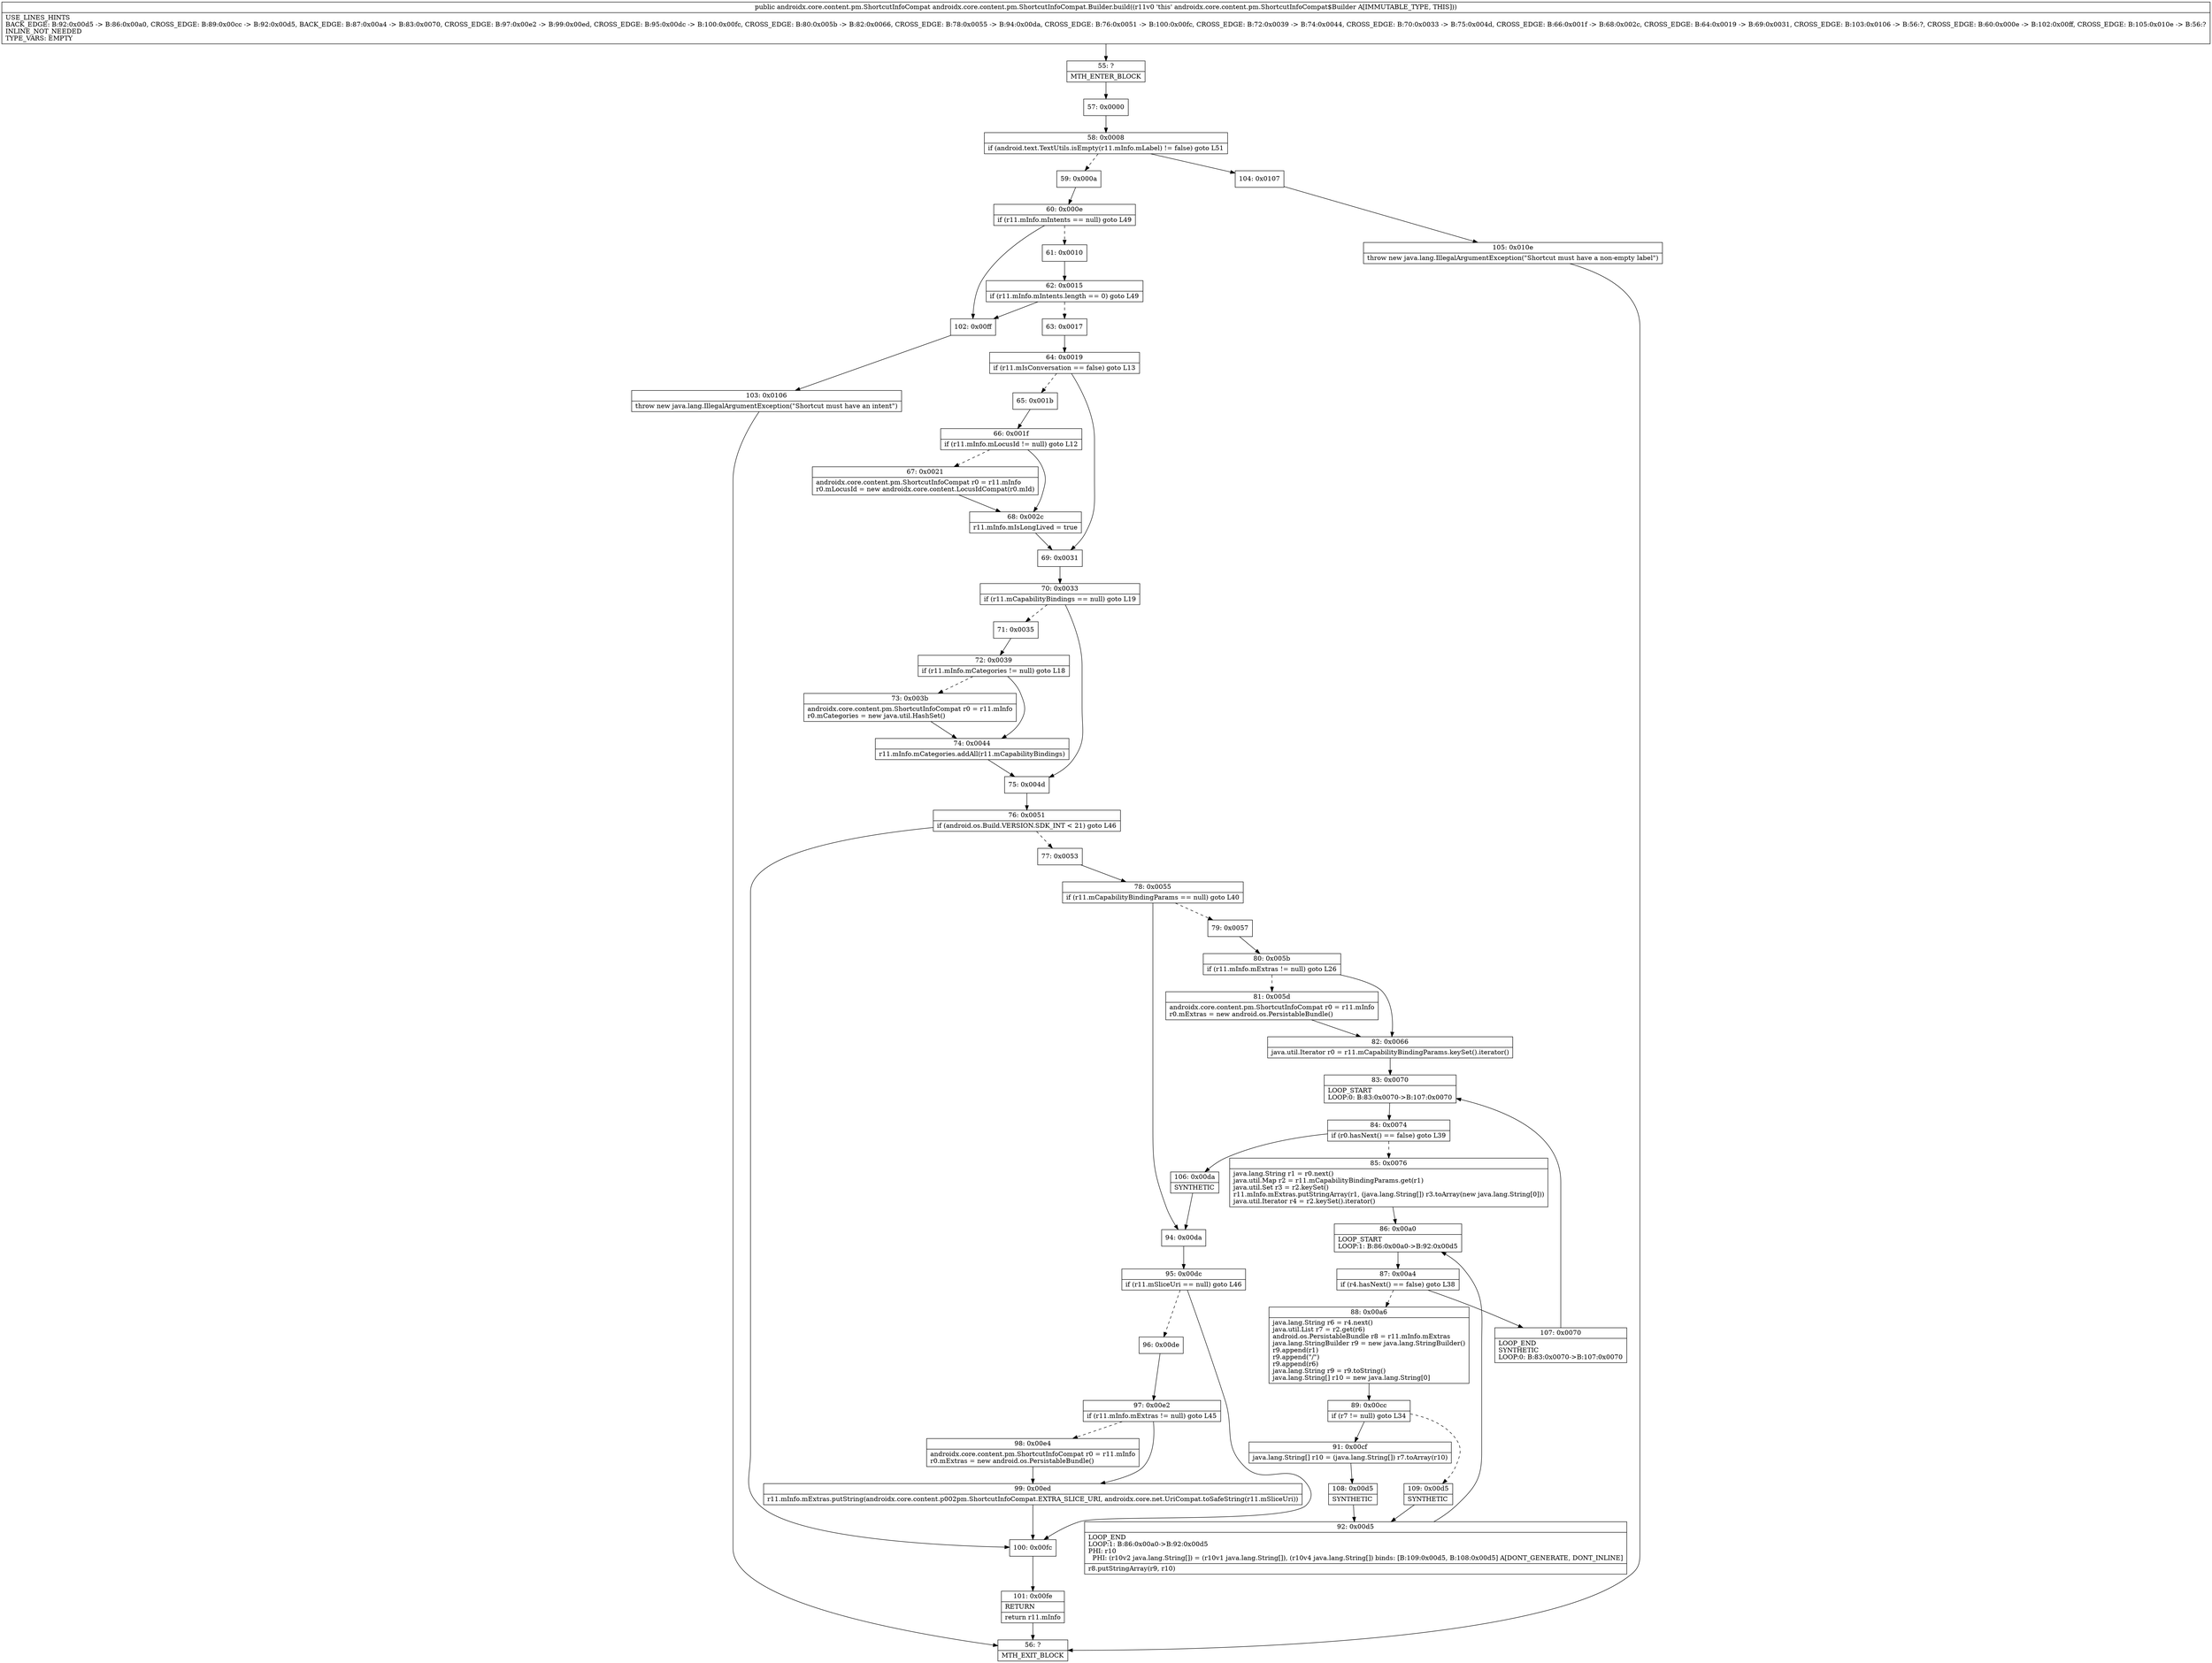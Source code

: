 digraph "CFG forandroidx.core.content.pm.ShortcutInfoCompat.Builder.build()Landroidx\/core\/content\/pm\/ShortcutInfoCompat;" {
Node_55 [shape=record,label="{55\:\ ?|MTH_ENTER_BLOCK\l}"];
Node_57 [shape=record,label="{57\:\ 0x0000}"];
Node_58 [shape=record,label="{58\:\ 0x0008|if (android.text.TextUtils.isEmpty(r11.mInfo.mLabel) != false) goto L51\l}"];
Node_59 [shape=record,label="{59\:\ 0x000a}"];
Node_60 [shape=record,label="{60\:\ 0x000e|if (r11.mInfo.mIntents == null) goto L49\l}"];
Node_61 [shape=record,label="{61\:\ 0x0010}"];
Node_62 [shape=record,label="{62\:\ 0x0015|if (r11.mInfo.mIntents.length == 0) goto L49\l}"];
Node_63 [shape=record,label="{63\:\ 0x0017}"];
Node_64 [shape=record,label="{64\:\ 0x0019|if (r11.mIsConversation == false) goto L13\l}"];
Node_65 [shape=record,label="{65\:\ 0x001b}"];
Node_66 [shape=record,label="{66\:\ 0x001f|if (r11.mInfo.mLocusId != null) goto L12\l}"];
Node_67 [shape=record,label="{67\:\ 0x0021|androidx.core.content.pm.ShortcutInfoCompat r0 = r11.mInfo\lr0.mLocusId = new androidx.core.content.LocusIdCompat(r0.mId)\l}"];
Node_68 [shape=record,label="{68\:\ 0x002c|r11.mInfo.mIsLongLived = true\l}"];
Node_69 [shape=record,label="{69\:\ 0x0031}"];
Node_70 [shape=record,label="{70\:\ 0x0033|if (r11.mCapabilityBindings == null) goto L19\l}"];
Node_71 [shape=record,label="{71\:\ 0x0035}"];
Node_72 [shape=record,label="{72\:\ 0x0039|if (r11.mInfo.mCategories != null) goto L18\l}"];
Node_73 [shape=record,label="{73\:\ 0x003b|androidx.core.content.pm.ShortcutInfoCompat r0 = r11.mInfo\lr0.mCategories = new java.util.HashSet()\l}"];
Node_74 [shape=record,label="{74\:\ 0x0044|r11.mInfo.mCategories.addAll(r11.mCapabilityBindings)\l}"];
Node_75 [shape=record,label="{75\:\ 0x004d}"];
Node_76 [shape=record,label="{76\:\ 0x0051|if (android.os.Build.VERSION.SDK_INT \< 21) goto L46\l}"];
Node_77 [shape=record,label="{77\:\ 0x0053}"];
Node_78 [shape=record,label="{78\:\ 0x0055|if (r11.mCapabilityBindingParams == null) goto L40\l}"];
Node_79 [shape=record,label="{79\:\ 0x0057}"];
Node_80 [shape=record,label="{80\:\ 0x005b|if (r11.mInfo.mExtras != null) goto L26\l}"];
Node_81 [shape=record,label="{81\:\ 0x005d|androidx.core.content.pm.ShortcutInfoCompat r0 = r11.mInfo\lr0.mExtras = new android.os.PersistableBundle()\l}"];
Node_82 [shape=record,label="{82\:\ 0x0066|java.util.Iterator r0 = r11.mCapabilityBindingParams.keySet().iterator()\l}"];
Node_83 [shape=record,label="{83\:\ 0x0070|LOOP_START\lLOOP:0: B:83:0x0070\-\>B:107:0x0070\l}"];
Node_84 [shape=record,label="{84\:\ 0x0074|if (r0.hasNext() == false) goto L39\l}"];
Node_85 [shape=record,label="{85\:\ 0x0076|java.lang.String r1 = r0.next()\ljava.util.Map r2 = r11.mCapabilityBindingParams.get(r1)\ljava.util.Set r3 = r2.keySet()\lr11.mInfo.mExtras.putStringArray(r1, (java.lang.String[]) r3.toArray(new java.lang.String[0]))\ljava.util.Iterator r4 = r2.keySet().iterator()\l}"];
Node_86 [shape=record,label="{86\:\ 0x00a0|LOOP_START\lLOOP:1: B:86:0x00a0\-\>B:92:0x00d5\l}"];
Node_87 [shape=record,label="{87\:\ 0x00a4|if (r4.hasNext() == false) goto L38\l}"];
Node_88 [shape=record,label="{88\:\ 0x00a6|java.lang.String r6 = r4.next()\ljava.util.List r7 = r2.get(r6)\landroid.os.PersistableBundle r8 = r11.mInfo.mExtras\ljava.lang.StringBuilder r9 = new java.lang.StringBuilder()\lr9.append(r1)\lr9.append(\"\/\")\lr9.append(r6)\ljava.lang.String r9 = r9.toString()\ljava.lang.String[] r10 = new java.lang.String[0]\l}"];
Node_89 [shape=record,label="{89\:\ 0x00cc|if (r7 != null) goto L34\l}"];
Node_91 [shape=record,label="{91\:\ 0x00cf|java.lang.String[] r10 = (java.lang.String[]) r7.toArray(r10)\l}"];
Node_108 [shape=record,label="{108\:\ 0x00d5|SYNTHETIC\l}"];
Node_92 [shape=record,label="{92\:\ 0x00d5|LOOP_END\lLOOP:1: B:86:0x00a0\-\>B:92:0x00d5\lPHI: r10 \l  PHI: (r10v2 java.lang.String[]) = (r10v1 java.lang.String[]), (r10v4 java.lang.String[]) binds: [B:109:0x00d5, B:108:0x00d5] A[DONT_GENERATE, DONT_INLINE]\l|r8.putStringArray(r9, r10)\l}"];
Node_109 [shape=record,label="{109\:\ 0x00d5|SYNTHETIC\l}"];
Node_107 [shape=record,label="{107\:\ 0x0070|LOOP_END\lSYNTHETIC\lLOOP:0: B:83:0x0070\-\>B:107:0x0070\l}"];
Node_106 [shape=record,label="{106\:\ 0x00da|SYNTHETIC\l}"];
Node_94 [shape=record,label="{94\:\ 0x00da}"];
Node_95 [shape=record,label="{95\:\ 0x00dc|if (r11.mSliceUri == null) goto L46\l}"];
Node_96 [shape=record,label="{96\:\ 0x00de}"];
Node_97 [shape=record,label="{97\:\ 0x00e2|if (r11.mInfo.mExtras != null) goto L45\l}"];
Node_98 [shape=record,label="{98\:\ 0x00e4|androidx.core.content.pm.ShortcutInfoCompat r0 = r11.mInfo\lr0.mExtras = new android.os.PersistableBundle()\l}"];
Node_99 [shape=record,label="{99\:\ 0x00ed|r11.mInfo.mExtras.putString(androidx.core.content.p002pm.ShortcutInfoCompat.EXTRA_SLICE_URI, androidx.core.net.UriCompat.toSafeString(r11.mSliceUri))\l}"];
Node_100 [shape=record,label="{100\:\ 0x00fc}"];
Node_101 [shape=record,label="{101\:\ 0x00fe|RETURN\l|return r11.mInfo\l}"];
Node_56 [shape=record,label="{56\:\ ?|MTH_EXIT_BLOCK\l}"];
Node_102 [shape=record,label="{102\:\ 0x00ff}"];
Node_103 [shape=record,label="{103\:\ 0x0106|throw new java.lang.IllegalArgumentException(\"Shortcut must have an intent\")\l}"];
Node_104 [shape=record,label="{104\:\ 0x0107}"];
Node_105 [shape=record,label="{105\:\ 0x010e|throw new java.lang.IllegalArgumentException(\"Shortcut must have a non\-empty label\")\l}"];
MethodNode[shape=record,label="{public androidx.core.content.pm.ShortcutInfoCompat androidx.core.content.pm.ShortcutInfoCompat.Builder.build((r11v0 'this' androidx.core.content.pm.ShortcutInfoCompat$Builder A[IMMUTABLE_TYPE, THIS]))  | USE_LINES_HINTS\lBACK_EDGE: B:92:0x00d5 \-\> B:86:0x00a0, CROSS_EDGE: B:89:0x00cc \-\> B:92:0x00d5, BACK_EDGE: B:87:0x00a4 \-\> B:83:0x0070, CROSS_EDGE: B:97:0x00e2 \-\> B:99:0x00ed, CROSS_EDGE: B:95:0x00dc \-\> B:100:0x00fc, CROSS_EDGE: B:80:0x005b \-\> B:82:0x0066, CROSS_EDGE: B:78:0x0055 \-\> B:94:0x00da, CROSS_EDGE: B:76:0x0051 \-\> B:100:0x00fc, CROSS_EDGE: B:72:0x0039 \-\> B:74:0x0044, CROSS_EDGE: B:70:0x0033 \-\> B:75:0x004d, CROSS_EDGE: B:66:0x001f \-\> B:68:0x002c, CROSS_EDGE: B:64:0x0019 \-\> B:69:0x0031, CROSS_EDGE: B:103:0x0106 \-\> B:56:?, CROSS_EDGE: B:60:0x000e \-\> B:102:0x00ff, CROSS_EDGE: B:105:0x010e \-\> B:56:?\lINLINE_NOT_NEEDED\lTYPE_VARS: EMPTY\l}"];
MethodNode -> Node_55;Node_55 -> Node_57;
Node_57 -> Node_58;
Node_58 -> Node_59[style=dashed];
Node_58 -> Node_104;
Node_59 -> Node_60;
Node_60 -> Node_61[style=dashed];
Node_60 -> Node_102;
Node_61 -> Node_62;
Node_62 -> Node_63[style=dashed];
Node_62 -> Node_102;
Node_63 -> Node_64;
Node_64 -> Node_65[style=dashed];
Node_64 -> Node_69;
Node_65 -> Node_66;
Node_66 -> Node_67[style=dashed];
Node_66 -> Node_68;
Node_67 -> Node_68;
Node_68 -> Node_69;
Node_69 -> Node_70;
Node_70 -> Node_71[style=dashed];
Node_70 -> Node_75;
Node_71 -> Node_72;
Node_72 -> Node_73[style=dashed];
Node_72 -> Node_74;
Node_73 -> Node_74;
Node_74 -> Node_75;
Node_75 -> Node_76;
Node_76 -> Node_77[style=dashed];
Node_76 -> Node_100;
Node_77 -> Node_78;
Node_78 -> Node_79[style=dashed];
Node_78 -> Node_94;
Node_79 -> Node_80;
Node_80 -> Node_81[style=dashed];
Node_80 -> Node_82;
Node_81 -> Node_82;
Node_82 -> Node_83;
Node_83 -> Node_84;
Node_84 -> Node_85[style=dashed];
Node_84 -> Node_106;
Node_85 -> Node_86;
Node_86 -> Node_87;
Node_87 -> Node_88[style=dashed];
Node_87 -> Node_107;
Node_88 -> Node_89;
Node_89 -> Node_91;
Node_89 -> Node_109[style=dashed];
Node_91 -> Node_108;
Node_108 -> Node_92;
Node_92 -> Node_86;
Node_109 -> Node_92;
Node_107 -> Node_83;
Node_106 -> Node_94;
Node_94 -> Node_95;
Node_95 -> Node_96[style=dashed];
Node_95 -> Node_100;
Node_96 -> Node_97;
Node_97 -> Node_98[style=dashed];
Node_97 -> Node_99;
Node_98 -> Node_99;
Node_99 -> Node_100;
Node_100 -> Node_101;
Node_101 -> Node_56;
Node_102 -> Node_103;
Node_103 -> Node_56;
Node_104 -> Node_105;
Node_105 -> Node_56;
}


